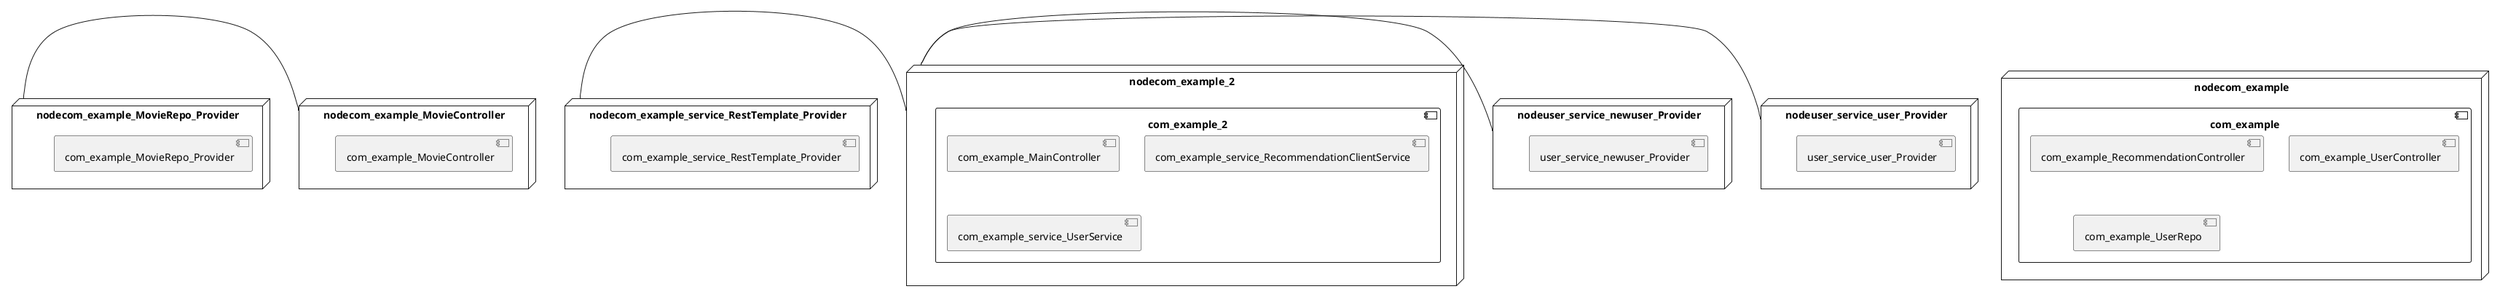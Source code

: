 @startuml
skinparam fixCircleLabelOverlapping true
skinparam componentStyle uml2
node nodecom_example {
component com_example {
[com_example_RecommendationController] [[mdeket-spring-cloud-movie-recommendation.system#_dfKT4hlzEe-yHuK9ai4qyg]]
[com_example_UserController] [[mdeket-spring-cloud-movie-recommendation.system#_dfKT4hlzEe-yHuK9ai4qyg]]
[com_example_UserRepo] [[mdeket-spring-cloud-movie-recommendation.system#_dfKT4hlzEe-yHuK9ai4qyg]]
}
}
node nodecom_example_2 {
component com_example_2 {
[com_example_MainController] [[mdeket-spring-cloud-movie-recommendation.system#_dfKT4hlzEe-yHuK9ai4qyg]]
[com_example_service_RecommendationClientService] [[mdeket-spring-cloud-movie-recommendation.system#_dfKT4hlzEe-yHuK9ai4qyg]]
[com_example_service_UserService] [[mdeket-spring-cloud-movie-recommendation.system#_dfKT4hlzEe-yHuK9ai4qyg]]
}
}
node nodecom_example_MovieController {
[com_example_MovieController] [[mdeket-spring-cloud-movie-recommendation.system#_dfKT4hlzEe-yHuK9ai4qyg]]
}
node nodecom_example_MovieRepo_Provider {
[com_example_MovieRepo_Provider] [[mdeket-spring-cloud-movie-recommendation.system#_dfKT4hlzEe-yHuK9ai4qyg]]
}
node nodecom_example_service_RestTemplate_Provider {
[com_example_service_RestTemplate_Provider] [[mdeket-spring-cloud-movie-recommendation.system#_dfKT4hlzEe-yHuK9ai4qyg]]
}
node nodeuser_service_newuser_Provider {
[user_service_newuser_Provider] [[mdeket-spring-cloud-movie-recommendation.system#_dfKT4hlzEe-yHuK9ai4qyg]]
}
node nodeuser_service_user_Provider {
[user_service_user_Provider] [[mdeket-spring-cloud-movie-recommendation.system#_dfKT4hlzEe-yHuK9ai4qyg]]
}
[nodecom_example_MovieRepo_Provider] - [nodecom_example_MovieController]
[nodecom_example_service_RestTemplate_Provider] - [nodecom_example_2]
[nodeuser_service_newuser_Provider] - [nodecom_example_2]
[nodeuser_service_user_Provider] - [nodecom_example_2]

@enduml
